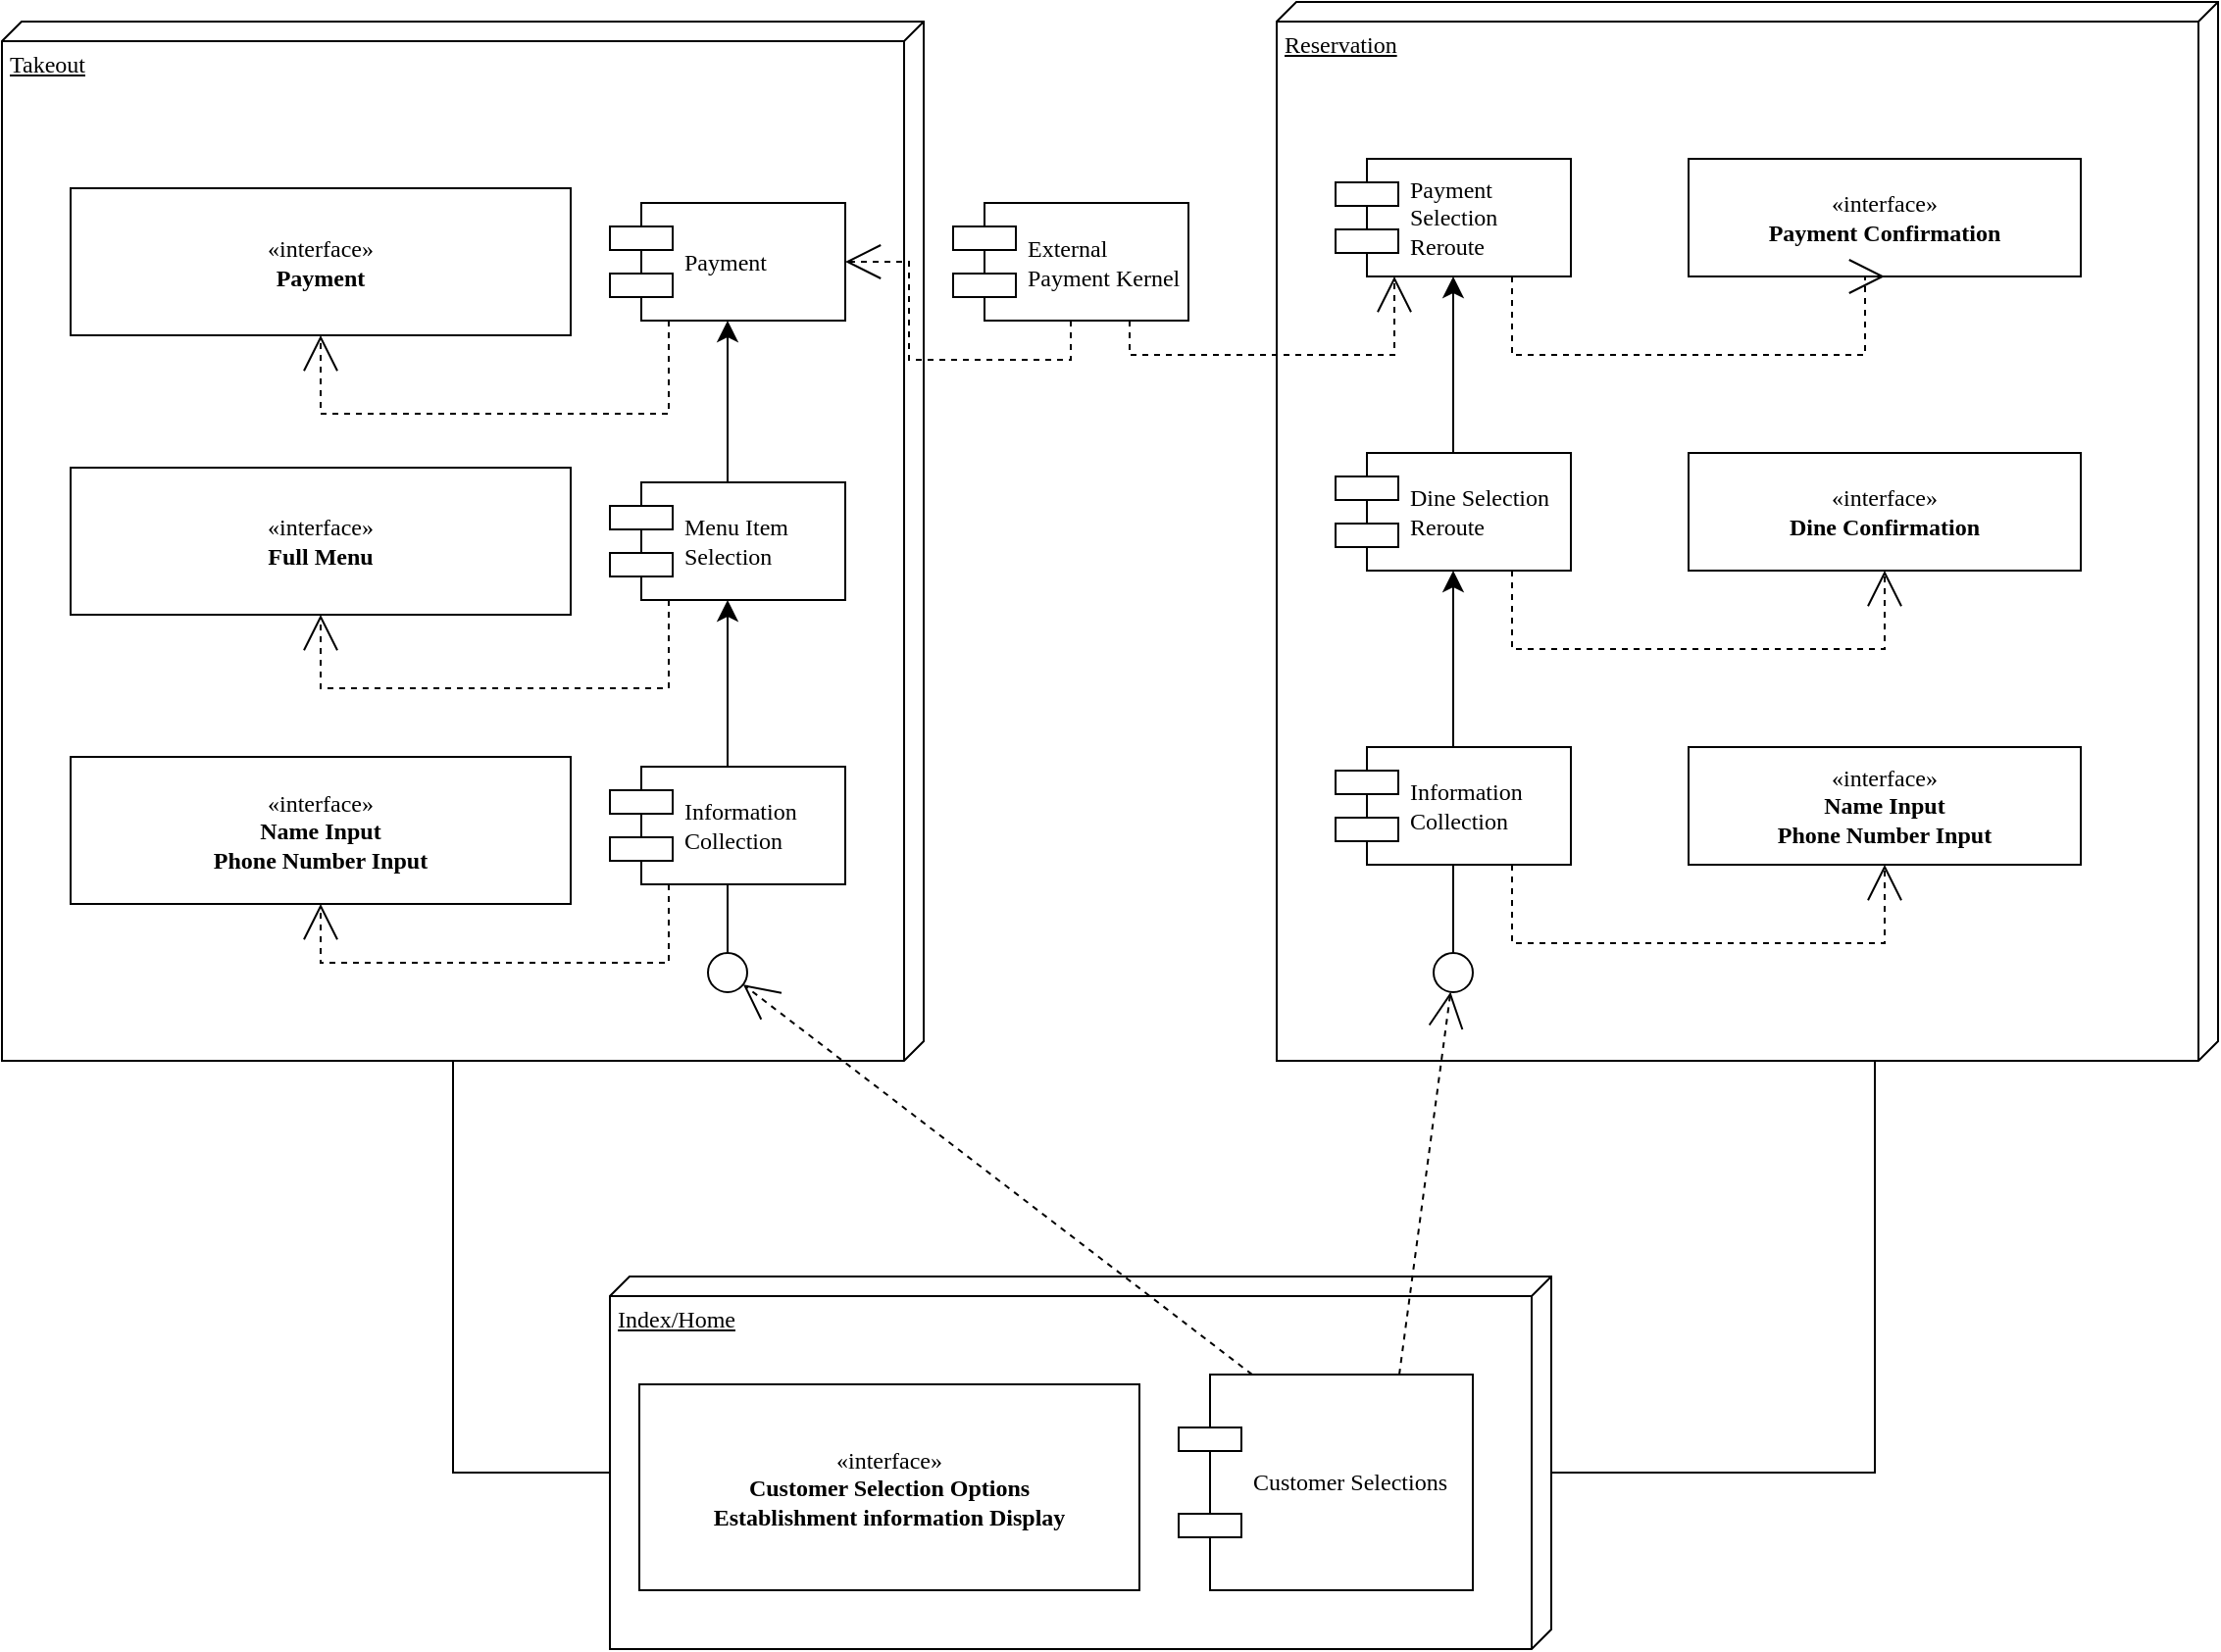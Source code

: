 <mxfile version="10.7.7" type="device"><diagram name="Page-1" id="5f0bae14-7c28-e335-631c-24af17079c00"><mxGraphModel dx="1940" dy="1281" grid="1" gridSize="10" guides="1" tooltips="1" connect="1" arrows="1" fold="1" page="1" pageScale="1" pageWidth="1100" pageHeight="850" background="#ffffff" math="0" shadow="0"><root><mxCell id="0"/><mxCell id="1" parent="0"/><mxCell id="DOfIaNyH79F6-qxT22md-13" style="edgeStyle=orthogonalEdgeStyle;rounded=0;orthogonalLoop=1;jettySize=auto;html=1;exitX=0;exitY=0;exitDx=530;exitDy=240;exitPerimeter=0;entryX=0;entryY=0;entryDx=100;entryDy=480;entryPerimeter=0;startSize=8;endArrow=none;endFill=0;endSize=8;targetPerimeterSpacing=0;" edge="1" parent="1" source="39150e848f15840c-1" target="39150e848f15840c-3"><mxGeometry relative="1" as="geometry"/></mxCell><mxCell id="39150e848f15840c-1" value="Takeout" style="verticalAlign=top;align=left;spacingTop=8;spacingLeft=2;spacingRight=12;shape=cube;size=10;direction=south;fontStyle=4;html=1;rounded=0;shadow=0;comic=0;labelBackgroundColor=none;strokeColor=#000000;strokeWidth=1;fillColor=#ffffff;fontFamily=Verdana;fontSize=12;fontColor=#000000;" parent="1" vertex="1"><mxGeometry x="-90" y="-160" width="470" height="530" as="geometry"/></mxCell><mxCell id="39150e848f15840c-2" value="Reservation" style="verticalAlign=top;align=left;spacingTop=8;spacingLeft=2;spacingRight=12;shape=cube;size=10;direction=south;fontStyle=4;html=1;rounded=0;shadow=0;comic=0;labelBackgroundColor=none;strokeColor=#000000;strokeWidth=1;fillColor=#ffffff;fontFamily=Verdana;fontSize=12;fontColor=#000000;" parent="1" vertex="1"><mxGeometry x="560" y="-170" width="480" height="540" as="geometry"/></mxCell><mxCell id="39150e848f15840c-3" value="Index/Home" style="verticalAlign=top;align=left;spacingTop=8;spacingLeft=2;spacingRight=12;shape=cube;size=10;direction=south;fontStyle=4;html=1;rounded=0;shadow=0;comic=0;labelBackgroundColor=none;strokeColor=#000000;strokeWidth=1;fillColor=#ffffff;fontFamily=Verdana;fontSize=12;fontColor=#000000;" parent="1" vertex="1"><mxGeometry x="220" y="480" width="480" height="190" as="geometry"/></mxCell><mxCell id="39150e848f15840c-4" value="«interface»&lt;b&gt;&lt;br&gt;&lt;/b&gt;&lt;div&gt;&lt;b&gt;Customer Selection Options&lt;/b&gt;&lt;/div&gt;&lt;div&gt;&lt;b&gt;Establishment information Display&lt;/b&gt;&lt;br&gt;&lt;/div&gt;" style="html=1;rounded=0;shadow=0;comic=0;labelBackgroundColor=none;strokeColor=#000000;strokeWidth=1;fillColor=#ffffff;fontFamily=Verdana;fontSize=12;fontColor=#000000;align=center;whiteSpace=wrap;" parent="1" vertex="1"><mxGeometry x="235" y="535" width="255" height="105" as="geometry"/></mxCell><mxCell id="DOfIaNyH79F6-qxT22md-3" style="edgeStyle=orthogonalEdgeStyle;rounded=0;orthogonalLoop=1;jettySize=auto;html=1;exitX=0.25;exitY=1;exitDx=0;exitDy=0;entryX=0.5;entryY=1;entryDx=0;entryDy=0;dashed=1;endArrow=open;endFill=0;startSize=8;endSize=16;targetPerimeterSpacing=0;" edge="1" parent="1" source="39150e848f15840c-5" target="DOfIaNyH79F6-qxT22md-1"><mxGeometry relative="1" as="geometry"><Array as="points"><mxPoint x="250" y="320"/><mxPoint x="73" y="320"/></Array></mxGeometry></mxCell><mxCell id="DOfIaNyH79F6-qxT22md-4" style="edgeStyle=orthogonalEdgeStyle;rounded=0;orthogonalLoop=1;jettySize=auto;html=1;exitX=0.5;exitY=0;exitDx=0;exitDy=0;entryX=0.5;entryY=1;entryDx=0;entryDy=0;startSize=8;endArrow=classic;endFill=1;endSize=8;targetPerimeterSpacing=0;" edge="1" parent="1" source="39150e848f15840c-5" target="DOfIaNyH79F6-qxT22md-2"><mxGeometry relative="1" as="geometry"/></mxCell><mxCell id="39150e848f15840c-5" value="Information Collection" style="shape=component;align=left;spacingLeft=36;rounded=0;shadow=0;comic=0;labelBackgroundColor=none;strokeColor=#000000;strokeWidth=1;fillColor=#ffffff;fontFamily=Verdana;fontSize=12;fontColor=#000000;html=1;whiteSpace=wrap;" parent="1" vertex="1"><mxGeometry x="220" y="220" width="120" height="60" as="geometry"/></mxCell><mxCell id="39150e848f15840c-6" value="" style="ellipse;whiteSpace=wrap;html=1;rounded=0;shadow=0;comic=0;labelBackgroundColor=none;strokeColor=#000000;strokeWidth=1;fillColor=#ffffff;fontFamily=Verdana;fontSize=12;fontColor=#000000;align=center;" parent="1" vertex="1"><mxGeometry x="270" y="315" width="20" height="20" as="geometry"/></mxCell><mxCell id="DOfIaNyH79F6-qxT22md-18" style="edgeStyle=orthogonalEdgeStyle;rounded=0;orthogonalLoop=1;jettySize=auto;html=1;exitX=0.5;exitY=0;exitDx=0;exitDy=0;entryX=0.5;entryY=1;entryDx=0;entryDy=0;startSize=8;endArrow=classic;endFill=1;endSize=8;targetPerimeterSpacing=0;" edge="1" parent="1" source="39150e848f15840c-7" target="DOfIaNyH79F6-qxT22md-15"><mxGeometry relative="1" as="geometry"/></mxCell><mxCell id="39150e848f15840c-7" value="Information Collection" style="shape=component;align=left;spacingLeft=36;rounded=0;shadow=0;comic=0;labelBackgroundColor=none;strokeColor=#000000;strokeWidth=1;fillColor=#ffffff;fontFamily=Verdana;fontSize=12;fontColor=#000000;html=1;whiteSpace=wrap;" parent="1" vertex="1"><mxGeometry x="590" y="210" width="120" height="60" as="geometry"/></mxCell><mxCell id="39150e848f15840c-8" value="«interface»&lt;br&gt;&lt;div&gt;&lt;b&gt;Name Input&lt;/b&gt;&lt;/div&gt;&lt;div&gt;&lt;b&gt;Phone Number Input&lt;br&gt;&lt;/b&gt;&lt;/div&gt;" style="html=1;rounded=0;shadow=0;comic=0;labelBackgroundColor=none;strokeColor=#000000;strokeWidth=1;fillColor=#ffffff;fontFamily=Verdana;fontSize=12;fontColor=#000000;align=center;whiteSpace=wrap;" parent="1" vertex="1"><mxGeometry x="770" y="210" width="200" height="60" as="geometry"/></mxCell><mxCell id="39150e848f15840c-9" value="" style="ellipse;whiteSpace=wrap;html=1;rounded=0;shadow=0;comic=0;labelBackgroundColor=none;strokeColor=#000000;strokeWidth=1;fillColor=#ffffff;fontFamily=Verdana;fontSize=12;fontColor=#000000;align=center;" parent="1" vertex="1"><mxGeometry x="640" y="315" width="20" height="20" as="geometry"/></mxCell><mxCell id="39150e848f15840c-10" value="Customer Selections" style="shape=component;align=left;spacingLeft=36;rounded=0;shadow=0;comic=0;labelBackgroundColor=none;strokeColor=#000000;strokeWidth=1;fillColor=#ffffff;fontFamily=Verdana;fontSize=12;fontColor=#000000;html=1;whiteSpace=wrap;" parent="1" vertex="1"><mxGeometry x="510" y="530" width="150" height="110" as="geometry"/></mxCell><mxCell id="39150e848f15840c-11" style="edgeStyle=none;rounded=0;html=1;dashed=1;labelBackgroundColor=none;startArrow=none;startFill=0;startSize=8;endArrow=open;endFill=0;endSize=16;fontFamily=Verdana;fontSize=12;exitX=0.25;exitY=0;exitDx=0;exitDy=0;" parent="1" source="39150e848f15840c-10" target="39150e848f15840c-6" edge="1"><mxGeometry relative="1" as="geometry"/></mxCell><mxCell id="39150e848f15840c-12" style="edgeStyle=none;rounded=0;html=1;dashed=1;labelBackgroundColor=none;startArrow=none;startFill=0;startSize=8;endArrow=open;endFill=0;endSize=16;fontFamily=Verdana;fontSize=12;exitX=0.75;exitY=0;exitDx=0;exitDy=0;" parent="1" source="39150e848f15840c-10" target="39150e848f15840c-9" edge="1"><mxGeometry relative="1" as="geometry"/></mxCell><mxCell id="39150e848f15840c-13" style="edgeStyle=elbowEdgeStyle;rounded=0;html=1;labelBackgroundColor=none;startArrow=none;startFill=0;startSize=8;endArrow=none;endFill=0;endSize=16;fontFamily=Verdana;fontSize=12;" parent="1" source="39150e848f15840c-9" target="39150e848f15840c-7" edge="1"><mxGeometry relative="1" as="geometry"/></mxCell><mxCell id="39150e848f15840c-14" style="edgeStyle=elbowEdgeStyle;rounded=0;html=1;labelBackgroundColor=none;startArrow=none;startFill=0;startSize=8;endArrow=none;endFill=0;endSize=16;fontFamily=Verdana;fontSize=12;" parent="1" source="39150e848f15840c-6" target="39150e848f15840c-5" edge="1"><mxGeometry relative="1" as="geometry"/></mxCell><mxCell id="39150e848f15840c-16" style="edgeStyle=orthogonalEdgeStyle;rounded=0;html=1;dashed=1;labelBackgroundColor=none;startArrow=none;startFill=0;startSize=8;endArrow=open;endFill=0;endSize=16;fontFamily=Verdana;fontSize=12;exitX=0.75;exitY=1;exitDx=0;exitDy=0;" parent="1" source="39150e848f15840c-7" target="39150e848f15840c-8" edge="1"><mxGeometry relative="1" as="geometry"><Array as="points"><mxPoint x="680" y="310"/><mxPoint x="870" y="310"/></Array></mxGeometry></mxCell><mxCell id="39150e848f15840c-17" style="edgeStyle=orthogonalEdgeStyle;rounded=0;html=1;labelBackgroundColor=none;startArrow=none;startFill=0;startSize=8;endArrow=none;endFill=0;endSize=16;fontFamily=Verdana;fontSize=12;" parent="1" source="39150e848f15840c-3" target="39150e848f15840c-2" edge="1"><mxGeometry relative="1" as="geometry"><Array as="points"><mxPoint x="865" y="580"/></Array></mxGeometry></mxCell><mxCell id="DOfIaNyH79F6-qxT22md-1" value="«interface»&lt;br&gt;&lt;div&gt;&lt;b&gt;Name Input&lt;/b&gt;&lt;/div&gt;&lt;div&gt;&lt;b&gt;Phone Number Input&lt;br&gt;&lt;/b&gt;&lt;/div&gt;" style="html=1;rounded=0;shadow=0;comic=0;labelBackgroundColor=none;strokeColor=#000000;strokeWidth=1;fillColor=#ffffff;fontFamily=Verdana;fontSize=12;fontColor=#000000;align=center;whiteSpace=wrap;" vertex="1" parent="1"><mxGeometry x="-55" y="215" width="255" height="75" as="geometry"/></mxCell><mxCell id="DOfIaNyH79F6-qxT22md-2" value="Menu Item Selection" style="shape=component;align=left;spacingLeft=36;rounded=0;shadow=0;comic=0;labelBackgroundColor=none;strokeColor=#000000;strokeWidth=1;fillColor=#ffffff;fontFamily=Verdana;fontSize=12;fontColor=#000000;html=1;whiteSpace=wrap;" vertex="1" parent="1"><mxGeometry x="220" y="75" width="120" height="60" as="geometry"/></mxCell><mxCell id="DOfIaNyH79F6-qxT22md-5" style="edgeStyle=orthogonalEdgeStyle;rounded=0;orthogonalLoop=1;jettySize=auto;html=1;entryX=0.5;entryY=1;entryDx=0;entryDy=0;dashed=1;endArrow=open;endFill=0;startSize=8;endSize=16;targetPerimeterSpacing=0;exitX=0.25;exitY=1;exitDx=0;exitDy=0;" edge="1" parent="1" target="DOfIaNyH79F6-qxT22md-6" source="DOfIaNyH79F6-qxT22md-2"><mxGeometry relative="1" as="geometry"><mxPoint x="240" y="150" as="sourcePoint"/><Array as="points"><mxPoint x="250" y="180"/><mxPoint x="73" y="180"/></Array></mxGeometry></mxCell><mxCell id="DOfIaNyH79F6-qxT22md-6" value="«interface»&lt;br&gt;&lt;b&gt;Full Menu&lt;br&gt;&lt;/b&gt;" style="html=1;rounded=0;shadow=0;comic=0;labelBackgroundColor=none;strokeColor=#000000;strokeWidth=1;fillColor=#ffffff;fontFamily=Verdana;fontSize=12;fontColor=#000000;align=center;whiteSpace=wrap;" vertex="1" parent="1"><mxGeometry x="-55" y="67.5" width="255" height="75" as="geometry"/></mxCell><mxCell id="DOfIaNyH79F6-qxT22md-7" style="edgeStyle=orthogonalEdgeStyle;rounded=0;orthogonalLoop=1;jettySize=auto;html=1;exitX=0.5;exitY=0;exitDx=0;exitDy=0;entryX=0.5;entryY=1;entryDx=0;entryDy=0;startSize=8;endArrow=classic;endFill=1;endSize=8;targetPerimeterSpacing=0;" edge="1" parent="1" target="DOfIaNyH79F6-qxT22md-8" source="DOfIaNyH79F6-qxT22md-2"><mxGeometry relative="1" as="geometry"><mxPoint x="280" y="52.5" as="sourcePoint"/></mxGeometry></mxCell><mxCell id="DOfIaNyH79F6-qxT22md-8" value="Payment" style="shape=component;align=left;spacingLeft=36;rounded=0;shadow=0;comic=0;labelBackgroundColor=none;strokeColor=#000000;strokeWidth=1;fillColor=#ffffff;fontFamily=Verdana;fontSize=12;fontColor=#000000;html=1;whiteSpace=wrap;" vertex="1" parent="1"><mxGeometry x="220" y="-67.5" width="120" height="60" as="geometry"/></mxCell><mxCell id="DOfIaNyH79F6-qxT22md-9" style="edgeStyle=orthogonalEdgeStyle;rounded=0;orthogonalLoop=1;jettySize=auto;html=1;entryX=0.5;entryY=1;entryDx=0;entryDy=0;dashed=1;endArrow=open;endFill=0;startSize=8;endSize=16;targetPerimeterSpacing=0;exitX=0.25;exitY=1;exitDx=0;exitDy=0;" edge="1" parent="1" source="DOfIaNyH79F6-qxT22md-8" target="DOfIaNyH79F6-qxT22md-10"><mxGeometry relative="1" as="geometry"><mxPoint x="240" y="-17.5" as="sourcePoint"/><Array as="points"><mxPoint x="250" y="40"/><mxPoint x="73" y="40"/></Array></mxGeometry></mxCell><mxCell id="DOfIaNyH79F6-qxT22md-10" value="«interface»&lt;br&gt;&lt;b&gt;Payment&lt;br&gt;&lt;/b&gt;" style="html=1;rounded=0;shadow=0;comic=0;labelBackgroundColor=none;strokeColor=#000000;strokeWidth=1;fillColor=#ffffff;fontFamily=Verdana;fontSize=12;fontColor=#000000;align=center;whiteSpace=wrap;" vertex="1" parent="1"><mxGeometry x="-55" y="-75" width="255" height="75" as="geometry"/></mxCell><mxCell id="DOfIaNyH79F6-qxT22md-12" style="edgeStyle=orthogonalEdgeStyle;rounded=0;orthogonalLoop=1;jettySize=auto;html=1;entryX=1;entryY=0.5;entryDx=0;entryDy=0;startSize=8;endArrow=open;endFill=0;endSize=16;targetPerimeterSpacing=0;dashed=1;exitX=0.5;exitY=1;exitDx=0;exitDy=0;" edge="1" parent="1" source="DOfIaNyH79F6-qxT22md-11" target="DOfIaNyH79F6-qxT22md-8"><mxGeometry relative="1" as="geometry"/></mxCell><mxCell id="DOfIaNyH79F6-qxT22md-23" style="edgeStyle=orthogonalEdgeStyle;rounded=0;orthogonalLoop=1;jettySize=auto;html=1;entryX=0.25;entryY=1;entryDx=0;entryDy=0;startSize=8;endArrow=open;endFill=0;endSize=16;targetPerimeterSpacing=0;exitX=0.75;exitY=1;exitDx=0;exitDy=0;dashed=1;" edge="1" parent="1" source="DOfIaNyH79F6-qxT22md-11" target="DOfIaNyH79F6-qxT22md-20"><mxGeometry relative="1" as="geometry"><Array as="points"><mxPoint x="485" y="10"/><mxPoint x="620" y="10"/></Array></mxGeometry></mxCell><mxCell id="DOfIaNyH79F6-qxT22md-11" value="External Payment Kernel" style="shape=component;align=left;spacingLeft=36;rounded=0;shadow=0;comic=0;labelBackgroundColor=none;strokeColor=#000000;strokeWidth=1;fillColor=#ffffff;fontFamily=Verdana;fontSize=12;fontColor=#000000;html=1;whiteSpace=wrap;" vertex="1" parent="1"><mxGeometry x="395" y="-67.5" width="120" height="60" as="geometry"/></mxCell><mxCell id="DOfIaNyH79F6-qxT22md-15" value="Dine Selection Reroute" style="shape=component;align=left;spacingLeft=36;rounded=0;shadow=0;comic=0;labelBackgroundColor=none;strokeColor=#000000;strokeWidth=1;fillColor=#ffffff;fontFamily=Verdana;fontSize=12;fontColor=#000000;html=1;whiteSpace=wrap;" vertex="1" parent="1"><mxGeometry x="590" y="60" width="120" height="60" as="geometry"/></mxCell><mxCell id="DOfIaNyH79F6-qxT22md-16" value="«interface»&lt;br&gt;&lt;div&gt;&lt;b&gt;Dine Confirmation&lt;br&gt;&lt;/b&gt;&lt;/div&gt;" style="html=1;rounded=0;shadow=0;comic=0;labelBackgroundColor=none;strokeColor=#000000;strokeWidth=1;fillColor=#ffffff;fontFamily=Verdana;fontSize=12;fontColor=#000000;align=center;whiteSpace=wrap;" vertex="1" parent="1"><mxGeometry x="770" y="60" width="200" height="60" as="geometry"/></mxCell><mxCell id="DOfIaNyH79F6-qxT22md-17" style="edgeStyle=orthogonalEdgeStyle;rounded=0;html=1;dashed=1;labelBackgroundColor=none;startArrow=none;startFill=0;startSize=8;endArrow=open;endFill=0;endSize=16;fontFamily=Verdana;fontSize=12;exitX=0.75;exitY=1;exitDx=0;exitDy=0;" edge="1" parent="1" source="DOfIaNyH79F6-qxT22md-15" target="DOfIaNyH79F6-qxT22md-16"><mxGeometry relative="1" as="geometry"><Array as="points"><mxPoint x="680" y="160"/><mxPoint x="870" y="160"/></Array></mxGeometry></mxCell><mxCell id="DOfIaNyH79F6-qxT22md-19" style="edgeStyle=orthogonalEdgeStyle;rounded=0;orthogonalLoop=1;jettySize=auto;html=1;exitX=0.5;exitY=0;exitDx=0;exitDy=0;entryX=0.5;entryY=1;entryDx=0;entryDy=0;startSize=8;endArrow=classic;endFill=1;endSize=8;targetPerimeterSpacing=0;" edge="1" parent="1" target="DOfIaNyH79F6-qxT22md-20" source="DOfIaNyH79F6-qxT22md-15"><mxGeometry relative="1" as="geometry"><mxPoint x="660" y="60" as="sourcePoint"/></mxGeometry></mxCell><mxCell id="DOfIaNyH79F6-qxT22md-20" value="Payment Selection Reroute" style="shape=component;align=left;spacingLeft=36;rounded=0;shadow=0;comic=0;labelBackgroundColor=none;strokeColor=#000000;strokeWidth=1;fillColor=#ffffff;fontFamily=Verdana;fontSize=12;fontColor=#000000;html=1;whiteSpace=wrap;" vertex="1" parent="1"><mxGeometry x="590" y="-90" width="120" height="60" as="geometry"/></mxCell><mxCell id="DOfIaNyH79F6-qxT22md-21" value="«interface»&lt;br&gt;&lt;div&gt;&lt;b&gt;Payment Confirmation&lt;br&gt;&lt;/b&gt;&lt;/div&gt;" style="html=1;rounded=0;shadow=0;comic=0;labelBackgroundColor=none;strokeColor=#000000;strokeWidth=1;fillColor=#ffffff;fontFamily=Verdana;fontSize=12;fontColor=#000000;align=center;whiteSpace=wrap;" vertex="1" parent="1"><mxGeometry x="770" y="-90" width="200" height="60" as="geometry"/></mxCell><mxCell id="DOfIaNyH79F6-qxT22md-22" style="edgeStyle=orthogonalEdgeStyle;rounded=0;html=1;dashed=1;labelBackgroundColor=none;startArrow=none;startFill=0;startSize=8;endArrow=open;endFill=0;endSize=16;fontFamily=Verdana;fontSize=12;exitX=0.75;exitY=1;exitDx=0;exitDy=0;entryX=0.5;entryY=1;entryDx=0;entryDy=0;" edge="1" parent="1" source="DOfIaNyH79F6-qxT22md-20" target="DOfIaNyH79F6-qxT22md-21"><mxGeometry relative="1" as="geometry"><Array as="points"><mxPoint x="680" y="10"/><mxPoint x="860" y="10"/></Array></mxGeometry></mxCell></root></mxGraphModel></diagram></mxfile>